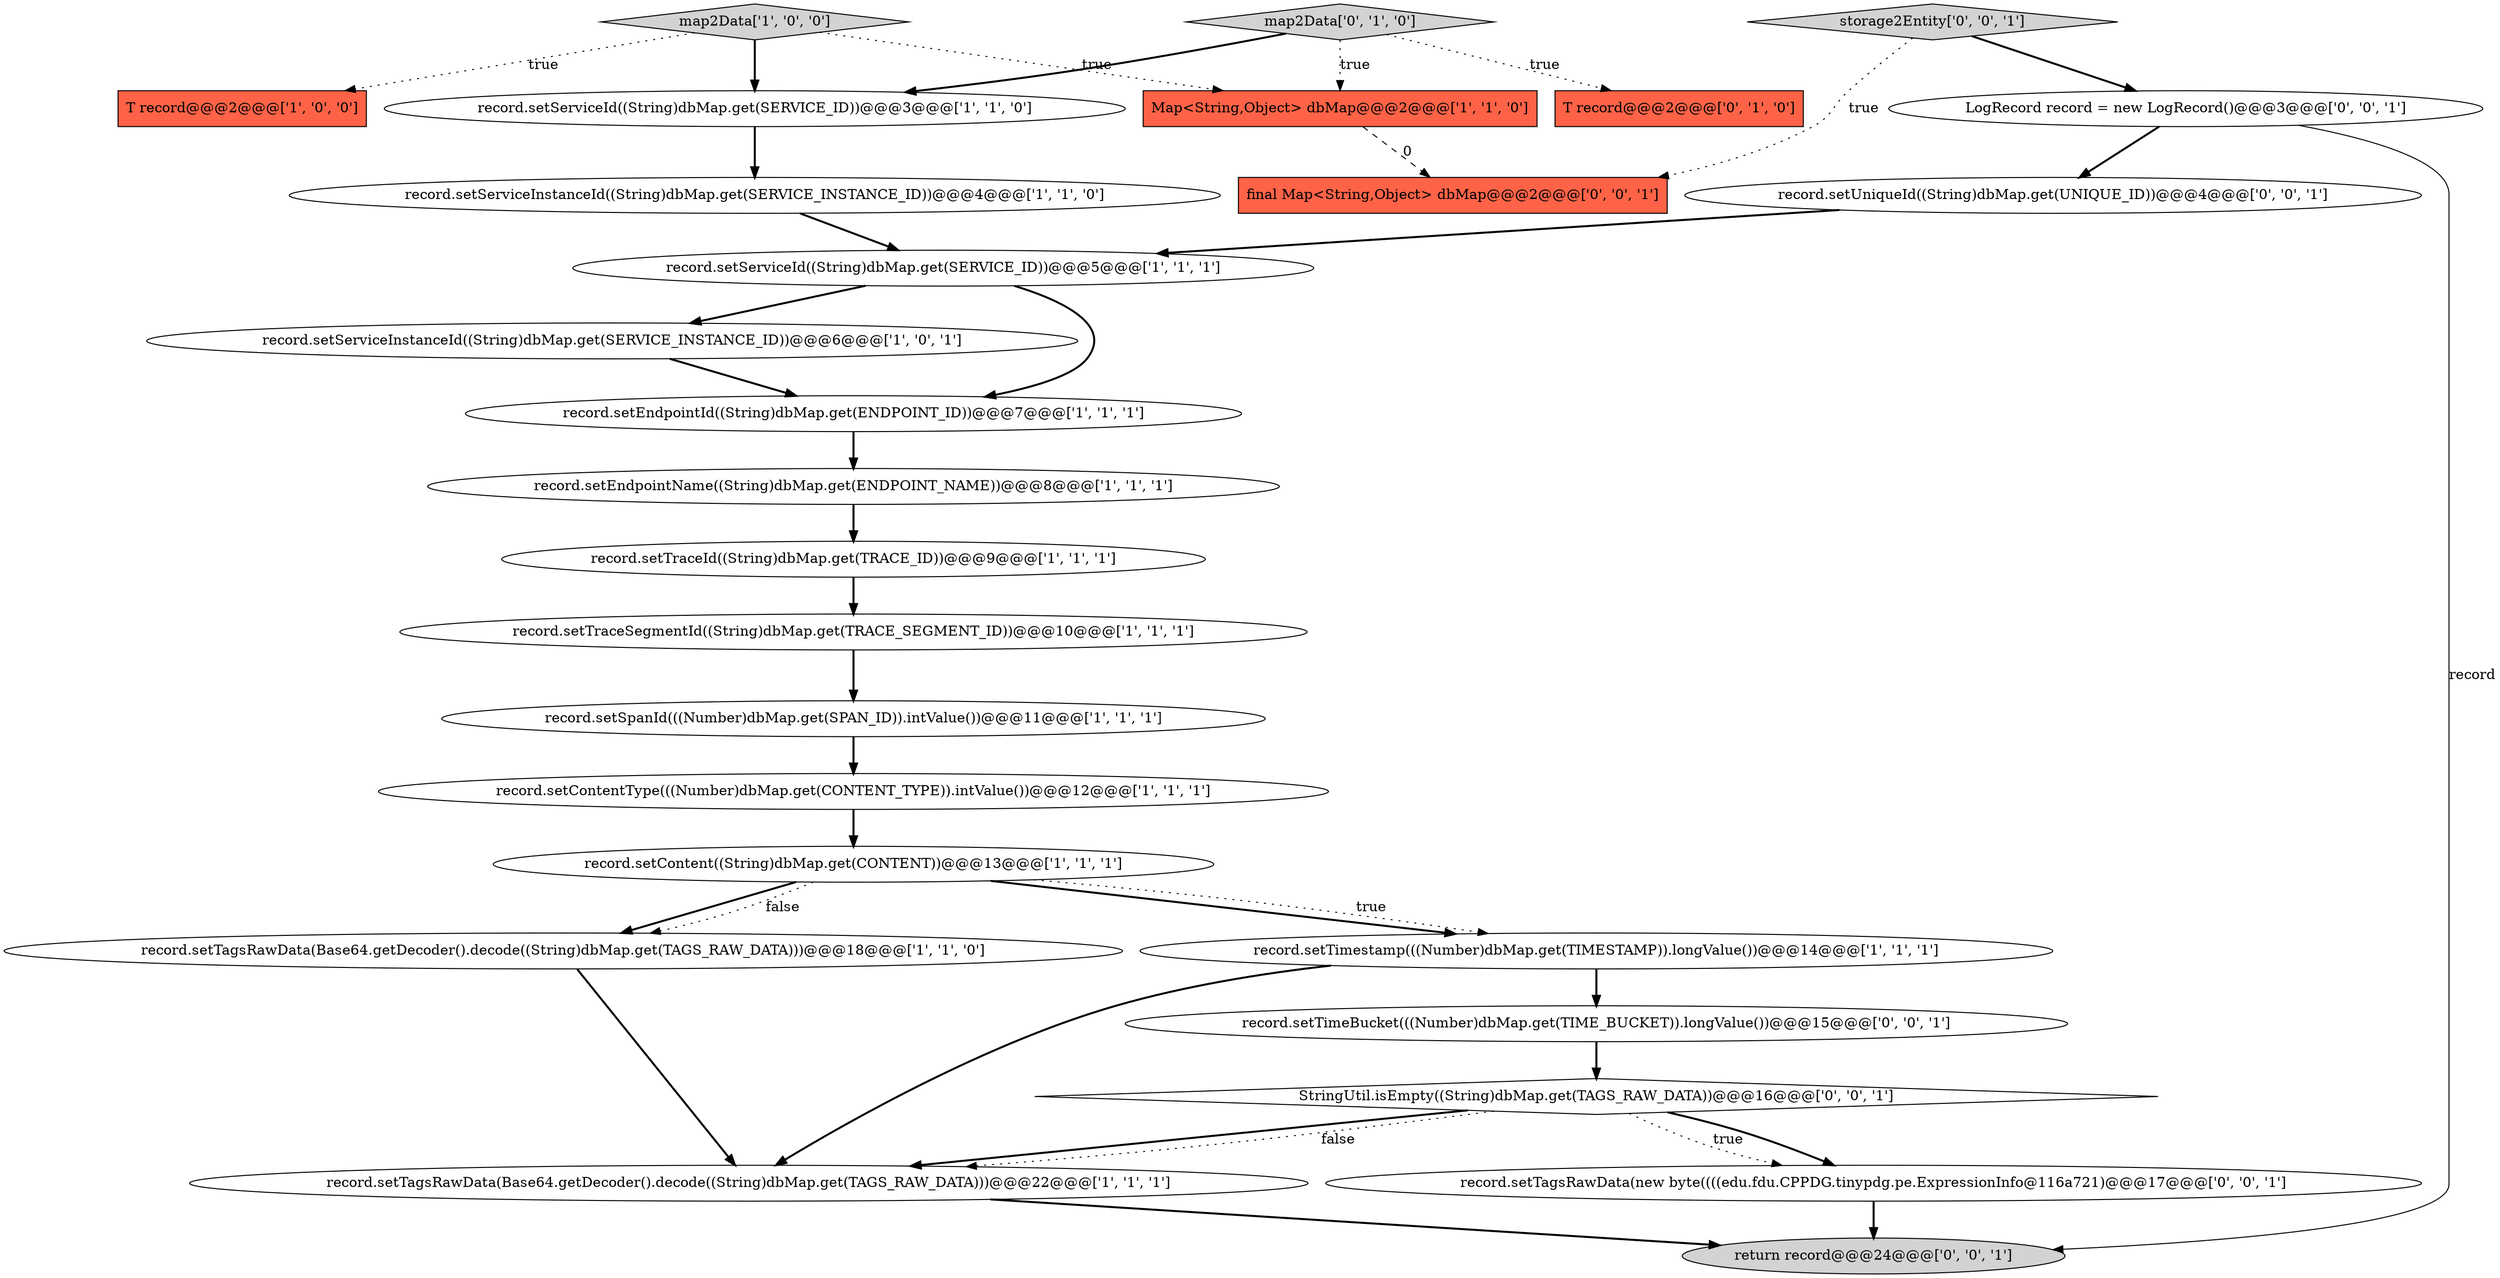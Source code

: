 digraph {
4 [style = filled, label = "record.setTagsRawData(Base64.getDecoder().decode((String)dbMap.get(TAGS_RAW_DATA)))@@@18@@@['1', '1', '0']", fillcolor = white, shape = ellipse image = "AAA0AAABBB1BBB"];
21 [style = filled, label = "final Map<String,Object> dbMap@@@2@@@['0', '0', '1']", fillcolor = tomato, shape = box image = "AAA0AAABBB3BBB"];
1 [style = filled, label = "record.setServiceInstanceId((String)dbMap.get(SERVICE_INSTANCE_ID))@@@6@@@['1', '0', '1']", fillcolor = white, shape = ellipse image = "AAA0AAABBB1BBB"];
10 [style = filled, label = "record.setTimestamp(((Number)dbMap.get(TIMESTAMP)).longValue())@@@14@@@['1', '1', '1']", fillcolor = white, shape = ellipse image = "AAA0AAABBB1BBB"];
18 [style = filled, label = "T record@@@2@@@['0', '1', '0']", fillcolor = tomato, shape = box image = "AAA0AAABBB2BBB"];
14 [style = filled, label = "record.setSpanId(((Number)dbMap.get(SPAN_ID)).intValue())@@@11@@@['1', '1', '1']", fillcolor = white, shape = ellipse image = "AAA0AAABBB1BBB"];
9 [style = filled, label = "record.setContent((String)dbMap.get(CONTENT))@@@13@@@['1', '1', '1']", fillcolor = white, shape = ellipse image = "AAA0AAABBB1BBB"];
12 [style = filled, label = "map2Data['1', '0', '0']", fillcolor = lightgray, shape = diamond image = "AAA0AAABBB1BBB"];
8 [style = filled, label = "record.setTagsRawData(Base64.getDecoder().decode((String)dbMap.get(TAGS_RAW_DATA)))@@@22@@@['1', '1', '1']", fillcolor = white, shape = ellipse image = "AAA0AAABBB1BBB"];
17 [style = filled, label = "map2Data['0', '1', '0']", fillcolor = lightgray, shape = diamond image = "AAA0AAABBB2BBB"];
16 [style = filled, label = "Map<String,Object> dbMap@@@2@@@['1', '1', '0']", fillcolor = tomato, shape = box image = "AAA0AAABBB1BBB"];
15 [style = filled, label = "T record@@@2@@@['1', '0', '0']", fillcolor = tomato, shape = box image = "AAA0AAABBB1BBB"];
23 [style = filled, label = "record.setTagsRawData(new byte((((edu.fdu.CPPDG.tinypdg.pe.ExpressionInfo@116a721)@@@17@@@['0', '0', '1']", fillcolor = white, shape = ellipse image = "AAA0AAABBB3BBB"];
7 [style = filled, label = "record.setServiceInstanceId((String)dbMap.get(SERVICE_INSTANCE_ID))@@@4@@@['1', '1', '0']", fillcolor = white, shape = ellipse image = "AAA0AAABBB1BBB"];
6 [style = filled, label = "record.setEndpointName((String)dbMap.get(ENDPOINT_NAME))@@@8@@@['1', '1', '1']", fillcolor = white, shape = ellipse image = "AAA0AAABBB1BBB"];
24 [style = filled, label = "return record@@@24@@@['0', '0', '1']", fillcolor = lightgray, shape = ellipse image = "AAA0AAABBB3BBB"];
26 [style = filled, label = "StringUtil.isEmpty((String)dbMap.get(TAGS_RAW_DATA))@@@16@@@['0', '0', '1']", fillcolor = white, shape = diamond image = "AAA0AAABBB3BBB"];
5 [style = filled, label = "record.setServiceId((String)dbMap.get(SERVICE_ID))@@@3@@@['1', '1', '0']", fillcolor = white, shape = ellipse image = "AAA0AAABBB1BBB"];
2 [style = filled, label = "record.setContentType(((Number)dbMap.get(CONTENT_TYPE)).intValue())@@@12@@@['1', '1', '1']", fillcolor = white, shape = ellipse image = "AAA0AAABBB1BBB"];
19 [style = filled, label = "record.setUniqueId((String)dbMap.get(UNIQUE_ID))@@@4@@@['0', '0', '1']", fillcolor = white, shape = ellipse image = "AAA0AAABBB3BBB"];
0 [style = filled, label = "record.setTraceSegmentId((String)dbMap.get(TRACE_SEGMENT_ID))@@@10@@@['1', '1', '1']", fillcolor = white, shape = ellipse image = "AAA0AAABBB1BBB"];
11 [style = filled, label = "record.setTraceId((String)dbMap.get(TRACE_ID))@@@9@@@['1', '1', '1']", fillcolor = white, shape = ellipse image = "AAA0AAABBB1BBB"];
13 [style = filled, label = "record.setEndpointId((String)dbMap.get(ENDPOINT_ID))@@@7@@@['1', '1', '1']", fillcolor = white, shape = ellipse image = "AAA0AAABBB1BBB"];
20 [style = filled, label = "storage2Entity['0', '0', '1']", fillcolor = lightgray, shape = diamond image = "AAA0AAABBB3BBB"];
22 [style = filled, label = "record.setTimeBucket(((Number)dbMap.get(TIME_BUCKET)).longValue())@@@15@@@['0', '0', '1']", fillcolor = white, shape = ellipse image = "AAA0AAABBB3BBB"];
25 [style = filled, label = "LogRecord record = new LogRecord()@@@3@@@['0', '0', '1']", fillcolor = white, shape = ellipse image = "AAA0AAABBB3BBB"];
3 [style = filled, label = "record.setServiceId((String)dbMap.get(SERVICE_ID))@@@5@@@['1', '1', '1']", fillcolor = white, shape = ellipse image = "AAA0AAABBB1BBB"];
10->22 [style = bold, label=""];
22->26 [style = bold, label=""];
17->5 [style = bold, label=""];
12->5 [style = bold, label=""];
3->1 [style = bold, label=""];
17->18 [style = dotted, label="true"];
9->4 [style = bold, label=""];
12->15 [style = dotted, label="true"];
26->8 [style = bold, label=""];
26->23 [style = dotted, label="true"];
20->21 [style = dotted, label="true"];
2->9 [style = bold, label=""];
9->10 [style = bold, label=""];
20->25 [style = bold, label=""];
16->21 [style = dashed, label="0"];
1->13 [style = bold, label=""];
9->4 [style = dotted, label="false"];
7->3 [style = bold, label=""];
17->16 [style = dotted, label="true"];
26->8 [style = dotted, label="false"];
0->14 [style = bold, label=""];
11->0 [style = bold, label=""];
23->24 [style = bold, label=""];
25->24 [style = solid, label="record"];
10->8 [style = bold, label=""];
12->16 [style = dotted, label="true"];
6->11 [style = bold, label=""];
26->23 [style = bold, label=""];
25->19 [style = bold, label=""];
3->13 [style = bold, label=""];
5->7 [style = bold, label=""];
4->8 [style = bold, label=""];
14->2 [style = bold, label=""];
13->6 [style = bold, label=""];
9->10 [style = dotted, label="true"];
19->3 [style = bold, label=""];
8->24 [style = bold, label=""];
}
